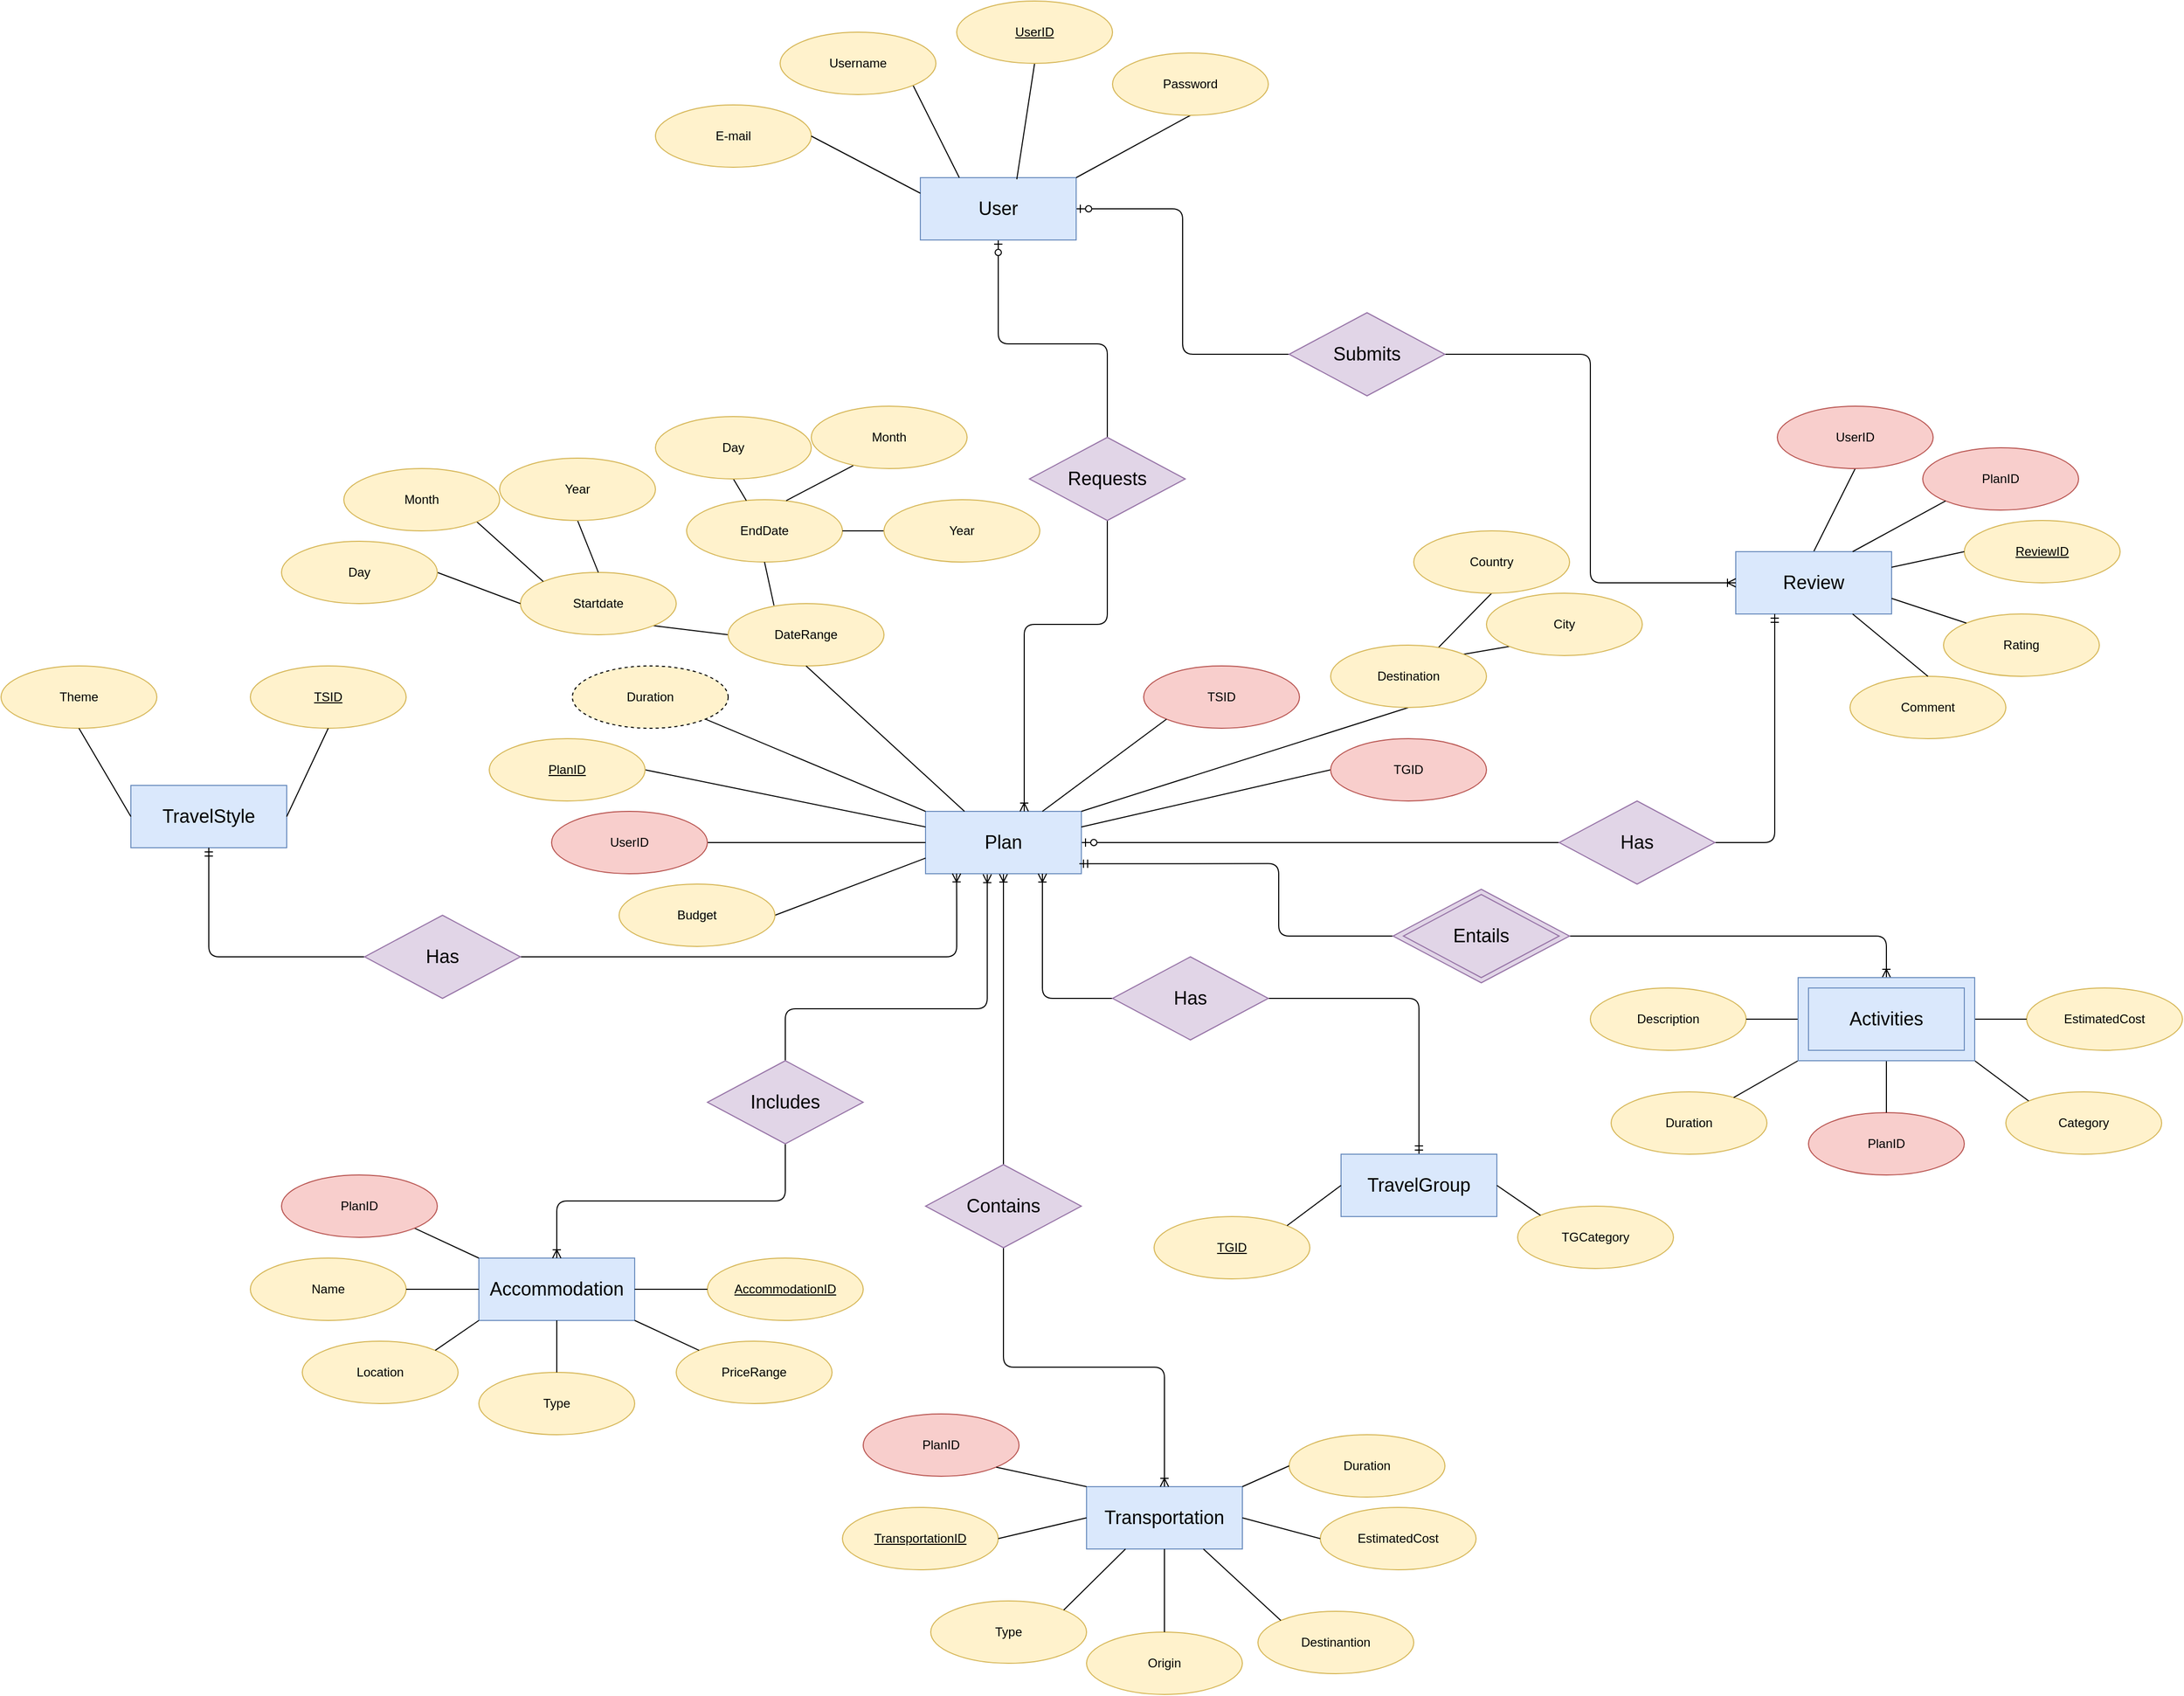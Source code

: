 <mxfile version="24.4.0" type="device">
  <diagram id="R2lEEEUBdFMjLlhIrx00" name="Page-1">
    <mxGraphModel dx="875" dy="524" grid="1" gridSize="10" guides="1" tooltips="1" connect="1" arrows="1" fold="1" page="1" pageScale="1" pageWidth="1920" pageHeight="1200" math="0" shadow="0" extFonts="Permanent Marker^https://fonts.googleapis.com/css?family=Permanent+Marker">
      <root>
        <mxCell id="0" />
        <mxCell id="1" parent="0" />
        <mxCell id="UQRfkEOlzrfQVvjRMX5c-15" style="edgeStyle=orthogonalEdgeStyle;rounded=1;orthogonalLoop=1;jettySize=auto;html=1;entryX=0.5;entryY=1;entryDx=0;entryDy=0;endArrow=ERzeroToOne;endFill=0;exitX=0.5;exitY=0;exitDx=0;exitDy=0;curved=0;" parent="1" source="UQRfkEOlzrfQVvjRMX5c-13" target="6jxhnNfjv8f81NzVHh5A-1" edge="1">
          <mxGeometry relative="1" as="geometry">
            <mxPoint x="830" y="700" as="sourcePoint" />
            <Array as="points">
              <mxPoint x="1305" y="560" />
              <mxPoint x="1200" y="560" />
            </Array>
          </mxGeometry>
        </mxCell>
        <mxCell id="UQRfkEOlzrfQVvjRMX5c-19" style="edgeStyle=orthogonalEdgeStyle;rounded=1;orthogonalLoop=1;jettySize=auto;html=1;exitX=0;exitY=0.5;exitDx=0;exitDy=0;entryX=1;entryY=0.5;entryDx=0;entryDy=0;endArrow=ERzeroToOne;endFill=0;curved=0;" parent="1" source="UQRfkEOlzrfQVvjRMX5c-18" target="6jxhnNfjv8f81NzVHh5A-1" edge="1">
          <mxGeometry relative="1" as="geometry">
            <mxPoint x="1470" y="500" as="targetPoint" />
          </mxGeometry>
        </mxCell>
        <mxCell id="6jxhnNfjv8f81NzVHh5A-1" value="&lt;font style=&quot;font-size: 18px;&quot;&gt;User&lt;/font&gt;" style="rounded=0;whiteSpace=wrap;html=1;fillColor=#dae8fc;strokeColor=#6c8ebf;" parent="1" vertex="1">
          <mxGeometry x="1125" y="400" width="150" height="60" as="geometry" />
        </mxCell>
        <mxCell id="UQRfkEOlzrfQVvjRMX5c-26" style="edgeStyle=orthogonalEdgeStyle;rounded=1;orthogonalLoop=1;jettySize=auto;html=1;exitX=0.5;exitY=0;exitDx=0;exitDy=0;entryX=0.5;entryY=1;entryDx=0;entryDy=0;endArrow=ERoneToMany;endFill=0;curved=0;" parent="1" source="UQRfkEOlzrfQVvjRMX5c-21" target="UQRfkEOlzrfQVvjRMX5c-1" edge="1">
          <mxGeometry relative="1" as="geometry" />
        </mxCell>
        <mxCell id="EjLKQ6Hcr3rjrkump423-1" style="edgeStyle=orthogonalEdgeStyle;rounded=1;orthogonalLoop=1;jettySize=auto;html=1;entryX=1;entryY=0.5;entryDx=0;entryDy=0;exitX=0;exitY=0.5;exitDx=0;exitDy=0;endArrow=ERzeroToOne;endFill=0;curved=0;" edge="1" parent="1" source="EjLKQ6Hcr3rjrkump423-2" target="UQRfkEOlzrfQVvjRMX5c-1">
          <mxGeometry relative="1" as="geometry">
            <mxPoint x="1710" y="1040" as="sourcePoint" />
            <Array as="points">
              <mxPoint x="1590" y="1040" />
              <mxPoint x="1590" y="1040" />
            </Array>
          </mxGeometry>
        </mxCell>
        <mxCell id="UQRfkEOlzrfQVvjRMX5c-1" value="&lt;font style=&quot;font-size: 18px;&quot;&gt;Plan&lt;/font&gt;" style="rounded=0;whiteSpace=wrap;html=1;fillColor=#dae8fc;strokeColor=#6c8ebf;" parent="1" vertex="1">
          <mxGeometry x="1130" y="1010" width="150" height="60" as="geometry" />
        </mxCell>
        <mxCell id="UQRfkEOlzrfQVvjRMX5c-3" value="&lt;font style=&quot;font-size: 18px;&quot;&gt;Accommodation&lt;/font&gt;" style="rounded=0;whiteSpace=wrap;html=1;fillColor=#dae8fc;strokeColor=#6c8ebf;" parent="1" vertex="1">
          <mxGeometry x="700" y="1440" width="150" height="60" as="geometry" />
        </mxCell>
        <mxCell id="UQRfkEOlzrfQVvjRMX5c-4" value="&lt;font style=&quot;font-size: 18px;&quot;&gt;Transportation&lt;/font&gt;" style="rounded=0;whiteSpace=wrap;html=1;fillColor=#dae8fc;strokeColor=#6c8ebf;" parent="1" vertex="1">
          <mxGeometry x="1285" y="1660" width="150" height="60" as="geometry" />
        </mxCell>
        <mxCell id="EjLKQ6Hcr3rjrkump423-6" style="rounded=0;orthogonalLoop=1;jettySize=auto;html=1;exitX=0.5;exitY=0;exitDx=0;exitDy=0;entryX=0.5;entryY=1;entryDx=0;entryDy=0;endArrow=none;endFill=0;" edge="1" parent="1" source="UQRfkEOlzrfQVvjRMX5c-12" target="EjLKQ6Hcr3rjrkump423-5">
          <mxGeometry relative="1" as="geometry" />
        </mxCell>
        <mxCell id="UQRfkEOlzrfQVvjRMX5c-12" value="&lt;font style=&quot;font-size: 18px;&quot;&gt;Review&lt;/font&gt;" style="rounded=0;whiteSpace=wrap;html=1;fillColor=#dae8fc;strokeColor=#6c8ebf;" parent="1" vertex="1">
          <mxGeometry x="1910" y="760" width="150" height="60" as="geometry" />
        </mxCell>
        <mxCell id="UQRfkEOlzrfQVvjRMX5c-16" style="edgeStyle=orthogonalEdgeStyle;rounded=1;orthogonalLoop=1;jettySize=auto;html=1;exitX=0.5;exitY=1;exitDx=0;exitDy=0;endArrow=ERoneToMany;endFill=0;curved=0;" parent="1" source="UQRfkEOlzrfQVvjRMX5c-13" target="UQRfkEOlzrfQVvjRMX5c-1" edge="1">
          <mxGeometry relative="1" as="geometry">
            <Array as="points">
              <mxPoint x="1305" y="830" />
              <mxPoint x="1225" y="830" />
            </Array>
          </mxGeometry>
        </mxCell>
        <mxCell id="UQRfkEOlzrfQVvjRMX5c-13" value="&lt;font style=&quot;font-size: 18px;&quot;&gt;Requests&lt;/font&gt;" style="rhombus;whiteSpace=wrap;html=1;fillColor=#e1d5e7;strokeColor=#9673a6;" parent="1" vertex="1">
          <mxGeometry x="1230" y="650" width="150" height="80" as="geometry" />
        </mxCell>
        <mxCell id="UQRfkEOlzrfQVvjRMX5c-20" style="edgeStyle=orthogonalEdgeStyle;rounded=1;orthogonalLoop=1;jettySize=auto;html=1;exitX=1;exitY=0.5;exitDx=0;exitDy=0;entryX=0;entryY=0.5;entryDx=0;entryDy=0;endArrow=ERoneToMany;endFill=0;curved=0;" parent="1" source="UQRfkEOlzrfQVvjRMX5c-18" target="UQRfkEOlzrfQVvjRMX5c-12" edge="1">
          <mxGeometry relative="1" as="geometry" />
        </mxCell>
        <mxCell id="UQRfkEOlzrfQVvjRMX5c-18" value="&lt;font style=&quot;font-size: 18px;&quot;&gt;Submits&lt;/font&gt;" style="rhombus;whiteSpace=wrap;html=1;fillColor=#e1d5e7;strokeColor=#9673a6;" parent="1" vertex="1">
          <mxGeometry x="1480" y="530" width="150" height="80" as="geometry" />
        </mxCell>
        <mxCell id="UQRfkEOlzrfQVvjRMX5c-27" style="edgeStyle=orthogonalEdgeStyle;rounded=1;orthogonalLoop=1;jettySize=auto;html=1;exitX=0.5;exitY=1;exitDx=0;exitDy=0;entryX=0.5;entryY=0;entryDx=0;entryDy=0;endArrow=ERoneToMany;endFill=0;curved=0;" parent="1" source="UQRfkEOlzrfQVvjRMX5c-21" target="UQRfkEOlzrfQVvjRMX5c-4" edge="1">
          <mxGeometry relative="1" as="geometry" />
        </mxCell>
        <mxCell id="UQRfkEOlzrfQVvjRMX5c-21" value="&lt;font style=&quot;font-size: 18px;&quot;&gt;Contains&lt;/font&gt;" style="rhombus;whiteSpace=wrap;html=1;fillColor=#e1d5e7;strokeColor=#9673a6;" parent="1" vertex="1">
          <mxGeometry x="1130" y="1350" width="150" height="80" as="geometry" />
        </mxCell>
        <mxCell id="UQRfkEOlzrfQVvjRMX5c-29" style="edgeStyle=orthogonalEdgeStyle;rounded=1;orthogonalLoop=1;jettySize=auto;html=1;exitX=1;exitY=0.5;exitDx=0;exitDy=0;entryX=0.5;entryY=0;entryDx=0;entryDy=0;endArrow=ERoneToMany;endFill=0;curved=0;" parent="1" source="UQRfkEOlzrfQVvjRMX5c-22" target="CbJjqBj2suY3-Hmp5YB--5" edge="1">
          <mxGeometry relative="1" as="geometry" />
        </mxCell>
        <mxCell id="CbJjqBj2suY3-Hmp5YB--3" style="edgeStyle=orthogonalEdgeStyle;rounded=1;orthogonalLoop=1;jettySize=auto;html=1;exitX=0;exitY=0.5;exitDx=0;exitDy=0;entryX=0.987;entryY=0.839;entryDx=0;entryDy=0;entryPerimeter=0;endArrow=ERmandOne;endFill=0;curved=0;" parent="1" source="UQRfkEOlzrfQVvjRMX5c-22" target="UQRfkEOlzrfQVvjRMX5c-1" edge="1">
          <mxGeometry relative="1" as="geometry">
            <mxPoint x="1300" y="1080" as="targetPoint" />
            <Array as="points">
              <mxPoint x="1470" y="1130" />
              <mxPoint x="1470" y="1060" />
            </Array>
          </mxGeometry>
        </mxCell>
        <mxCell id="UQRfkEOlzrfQVvjRMX5c-24" style="edgeStyle=orthogonalEdgeStyle;rounded=1;orthogonalLoop=1;jettySize=auto;html=1;endArrow=ERoneToMany;endFill=0;strokeWidth=1;curved=0;exitX=0.5;exitY=0;exitDx=0;exitDy=0;entryX=0.396;entryY=1.01;entryDx=0;entryDy=0;entryPerimeter=0;" parent="1" source="UQRfkEOlzrfQVvjRMX5c-23" target="UQRfkEOlzrfQVvjRMX5c-1" edge="1">
          <mxGeometry relative="1" as="geometry">
            <mxPoint x="1005" y="1190" as="sourcePoint" />
            <mxPoint x="1195" y="1100" as="targetPoint" />
            <Array as="points">
              <mxPoint x="995" y="1200" />
              <mxPoint x="1190" y="1200" />
            </Array>
          </mxGeometry>
        </mxCell>
        <mxCell id="UQRfkEOlzrfQVvjRMX5c-25" style="edgeStyle=orthogonalEdgeStyle;rounded=1;orthogonalLoop=1;jettySize=auto;html=1;exitX=0.5;exitY=1;exitDx=0;exitDy=0;entryX=0.5;entryY=0;entryDx=0;entryDy=0;endArrow=ERoneToMany;endFill=0;curved=0;" parent="1" source="UQRfkEOlzrfQVvjRMX5c-23" target="UQRfkEOlzrfQVvjRMX5c-3" edge="1">
          <mxGeometry relative="1" as="geometry" />
        </mxCell>
        <mxCell id="UQRfkEOlzrfQVvjRMX5c-23" value="&lt;font style=&quot;font-size: 18px;&quot;&gt;Includes&lt;/font&gt;" style="rhombus;whiteSpace=wrap;html=1;fillColor=#e1d5e7;strokeColor=#9673a6;" parent="1" vertex="1">
          <mxGeometry x="920" y="1250" width="150" height="80" as="geometry" />
        </mxCell>
        <mxCell id="UQRfkEOlzrfQVvjRMX5c-36" style="rounded=0;orthogonalLoop=1;jettySize=auto;html=1;exitX=1;exitY=1;exitDx=0;exitDy=0;entryX=0.25;entryY=0;entryDx=0;entryDy=0;endArrow=none;endFill=0;" parent="1" source="UQRfkEOlzrfQVvjRMX5c-30" target="6jxhnNfjv8f81NzVHh5A-1" edge="1">
          <mxGeometry relative="1" as="geometry" />
        </mxCell>
        <mxCell id="UQRfkEOlzrfQVvjRMX5c-30" value="Username" style="ellipse;whiteSpace=wrap;html=1;fillColor=#fff2cc;strokeColor=#d6b656;" parent="1" vertex="1">
          <mxGeometry x="990" y="260" width="150" height="60" as="geometry" />
        </mxCell>
        <mxCell id="UQRfkEOlzrfQVvjRMX5c-31" value="E-mail" style="ellipse;whiteSpace=wrap;html=1;fillColor=#fff2cc;strokeColor=#d6b656;" parent="1" vertex="1">
          <mxGeometry x="870" y="330" width="150" height="60" as="geometry" />
        </mxCell>
        <mxCell id="UQRfkEOlzrfQVvjRMX5c-37" style="rounded=0;orthogonalLoop=1;jettySize=auto;html=1;exitX=0.5;exitY=1;exitDx=0;exitDy=0;entryX=1;entryY=0;entryDx=0;entryDy=0;endArrow=none;endFill=0;" parent="1" source="UQRfkEOlzrfQVvjRMX5c-32" target="6jxhnNfjv8f81NzVHh5A-1" edge="1">
          <mxGeometry relative="1" as="geometry" />
        </mxCell>
        <mxCell id="UQRfkEOlzrfQVvjRMX5c-32" value="Password" style="ellipse;whiteSpace=wrap;html=1;fillColor=#fff2cc;strokeColor=#d6b656;" parent="1" vertex="1">
          <mxGeometry x="1310" y="280" width="150" height="60" as="geometry" />
        </mxCell>
        <mxCell id="UQRfkEOlzrfQVvjRMX5c-38" style="rounded=0;orthogonalLoop=1;jettySize=auto;html=1;exitX=0.5;exitY=1;exitDx=0;exitDy=0;endArrow=none;endFill=0;entryX=0.619;entryY=0.026;entryDx=0;entryDy=0;entryPerimeter=0;" parent="1" source="UQRfkEOlzrfQVvjRMX5c-33" target="6jxhnNfjv8f81NzVHh5A-1" edge="1">
          <mxGeometry relative="1" as="geometry">
            <mxPoint x="1210" y="630" as="targetPoint" />
          </mxGeometry>
        </mxCell>
        <mxCell id="UQRfkEOlzrfQVvjRMX5c-33" value="&lt;u&gt;UserID&lt;/u&gt;" style="ellipse;whiteSpace=wrap;html=1;fillColor=#fff2cc;strokeColor=#d6b656;" parent="1" vertex="1">
          <mxGeometry x="1160" y="230" width="150" height="60" as="geometry" />
        </mxCell>
        <mxCell id="UQRfkEOlzrfQVvjRMX5c-35" value="" style="endArrow=none;html=1;rounded=0;exitX=1;exitY=0.5;exitDx=0;exitDy=0;entryX=0;entryY=0.25;entryDx=0;entryDy=0;" parent="1" source="UQRfkEOlzrfQVvjRMX5c-31" target="6jxhnNfjv8f81NzVHh5A-1" edge="1">
          <mxGeometry width="50" height="50" relative="1" as="geometry">
            <mxPoint x="1170" y="770" as="sourcePoint" />
            <mxPoint x="1220" y="720" as="targetPoint" />
          </mxGeometry>
        </mxCell>
        <mxCell id="UQRfkEOlzrfQVvjRMX5c-59" style="rounded=0;orthogonalLoop=1;jettySize=auto;html=1;exitX=1;exitY=0.5;exitDx=0;exitDy=0;entryX=0;entryY=0.5;entryDx=0;entryDy=0;endArrow=none;endFill=0;" parent="1" source="UQRfkEOlzrfQVvjRMX5c-39" target="UQRfkEOlzrfQVvjRMX5c-1" edge="1">
          <mxGeometry relative="1" as="geometry" />
        </mxCell>
        <mxCell id="UQRfkEOlzrfQVvjRMX5c-39" value="UserID" style="ellipse;textShadow=0;whiteSpace=wrap;horizontal=1;verticalAlign=middle;fontStyle=0;html=1;fillColor=#f8cecc;strokeColor=#b85450;" parent="1" vertex="1">
          <mxGeometry x="770" y="1010" width="150" height="60" as="geometry" />
        </mxCell>
        <mxCell id="UQRfkEOlzrfQVvjRMX5c-58" style="rounded=0;orthogonalLoop=1;jettySize=auto;html=1;exitX=1;exitY=0.5;exitDx=0;exitDy=0;entryX=0;entryY=0.25;entryDx=0;entryDy=0;endArrow=none;endFill=0;" parent="1" source="UQRfkEOlzrfQVvjRMX5c-40" target="UQRfkEOlzrfQVvjRMX5c-1" edge="1">
          <mxGeometry relative="1" as="geometry" />
        </mxCell>
        <mxCell id="UQRfkEOlzrfQVvjRMX5c-40" value="&lt;u&gt;PlanID&lt;/u&gt;" style="ellipse;whiteSpace=wrap;html=1;fillColor=#fff2cc;strokeColor=#d6b656;" parent="1" vertex="1">
          <mxGeometry x="710" y="940" width="150" height="60" as="geometry" />
        </mxCell>
        <mxCell id="UQRfkEOlzrfQVvjRMX5c-41" value="EndDate" style="ellipse;whiteSpace=wrap;html=1;fillColor=#fff2cc;strokeColor=#d6b656;" parent="1" vertex="1">
          <mxGeometry x="900" y="710" width="150" height="60" as="geometry" />
        </mxCell>
        <mxCell id="EjLKQ6Hcr3rjrkump423-22" style="rounded=0;orthogonalLoop=1;jettySize=auto;html=1;exitX=1;exitY=1;exitDx=0;exitDy=0;entryX=0;entryY=0.5;entryDx=0;entryDy=0;endArrow=none;endFill=0;" edge="1" parent="1" source="UQRfkEOlzrfQVvjRMX5c-42" target="EjLKQ6Hcr3rjrkump423-20">
          <mxGeometry relative="1" as="geometry" />
        </mxCell>
        <mxCell id="UQRfkEOlzrfQVvjRMX5c-42" value="Startdate" style="ellipse;whiteSpace=wrap;html=1;fillColor=#fff2cc;strokeColor=#d6b656;" parent="1" vertex="1">
          <mxGeometry x="740" y="780" width="150" height="60" as="geometry" />
        </mxCell>
        <mxCell id="UQRfkEOlzrfQVvjRMX5c-60" style="rounded=0;orthogonalLoop=1;jettySize=auto;html=1;exitX=1;exitY=0.5;exitDx=0;exitDy=0;entryX=0;entryY=0.75;entryDx=0;entryDy=0;endArrow=none;endFill=0;" parent="1" source="UQRfkEOlzrfQVvjRMX5c-48" target="UQRfkEOlzrfQVvjRMX5c-1" edge="1">
          <mxGeometry relative="1" as="geometry" />
        </mxCell>
        <mxCell id="UQRfkEOlzrfQVvjRMX5c-48" value="Budget" style="ellipse;whiteSpace=wrap;html=1;fillColor=#fff2cc;strokeColor=#d6b656;" parent="1" vertex="1">
          <mxGeometry x="835" y="1080" width="150" height="60" as="geometry" />
        </mxCell>
        <mxCell id="UQRfkEOlzrfQVvjRMX5c-63" style="rounded=0;orthogonalLoop=1;jettySize=auto;html=1;exitX=0;exitY=0.5;exitDx=0;exitDy=0;entryX=1;entryY=0.25;entryDx=0;entryDy=0;endArrow=none;endFill=0;" parent="1" source="UQRfkEOlzrfQVvjRMX5c-49" target="UQRfkEOlzrfQVvjRMX5c-1" edge="1">
          <mxGeometry relative="1" as="geometry" />
        </mxCell>
        <mxCell id="UQRfkEOlzrfQVvjRMX5c-49" value="TGID" style="ellipse;whiteSpace=wrap;html=1;fillColor=#f8cecc;strokeColor=#b85450;" parent="1" vertex="1">
          <mxGeometry x="1520" y="940" width="150" height="60" as="geometry" />
        </mxCell>
        <mxCell id="UQRfkEOlzrfQVvjRMX5c-50" value="TSID" style="ellipse;whiteSpace=wrap;html=1;fillColor=#f8cecc;strokeColor=#b85450;" parent="1" vertex="1">
          <mxGeometry x="1340" y="870" width="150" height="60" as="geometry" />
        </mxCell>
        <mxCell id="UQRfkEOlzrfQVvjRMX5c-55" style="rounded=0;orthogonalLoop=1;jettySize=auto;html=1;exitX=0.683;exitY=0.061;exitDx=0;exitDy=0;entryX=0.5;entryY=1;entryDx=0;entryDy=0;endArrow=none;endFill=0;exitPerimeter=0;" parent="1" source="UQRfkEOlzrfQVvjRMX5c-52" target="UQRfkEOlzrfQVvjRMX5c-53" edge="1">
          <mxGeometry relative="1" as="geometry" />
        </mxCell>
        <mxCell id="UQRfkEOlzrfQVvjRMX5c-56" style="rounded=0;orthogonalLoop=1;jettySize=auto;html=1;exitX=1;exitY=0;exitDx=0;exitDy=0;entryX=0;entryY=1;entryDx=0;entryDy=0;endArrow=none;endFill=0;" parent="1" source="UQRfkEOlzrfQVvjRMX5c-52" target="UQRfkEOlzrfQVvjRMX5c-54" edge="1">
          <mxGeometry relative="1" as="geometry" />
        </mxCell>
        <mxCell id="UQRfkEOlzrfQVvjRMX5c-62" style="rounded=0;orthogonalLoop=1;jettySize=auto;html=1;exitX=0.5;exitY=1;exitDx=0;exitDy=0;entryX=1;entryY=0;entryDx=0;entryDy=0;endArrow=none;endFill=0;" parent="1" source="UQRfkEOlzrfQVvjRMX5c-52" target="UQRfkEOlzrfQVvjRMX5c-1" edge="1">
          <mxGeometry relative="1" as="geometry" />
        </mxCell>
        <mxCell id="UQRfkEOlzrfQVvjRMX5c-52" value="Destination" style="ellipse;whiteSpace=wrap;html=1;fillColor=#fff2cc;strokeColor=#d6b656;" parent="1" vertex="1">
          <mxGeometry x="1520" y="850" width="150" height="60" as="geometry" />
        </mxCell>
        <mxCell id="UQRfkEOlzrfQVvjRMX5c-53" value="Country" style="ellipse;whiteSpace=wrap;html=1;fillColor=#fff2cc;strokeColor=#d6b656;" parent="1" vertex="1">
          <mxGeometry x="1600" y="740" width="150" height="60" as="geometry" />
        </mxCell>
        <mxCell id="UQRfkEOlzrfQVvjRMX5c-54" value="City" style="ellipse;whiteSpace=wrap;html=1;fillColor=#fff2cc;strokeColor=#d6b656;" parent="1" vertex="1">
          <mxGeometry x="1670" y="800" width="150" height="60" as="geometry" />
        </mxCell>
        <mxCell id="UQRfkEOlzrfQVvjRMX5c-61" style="rounded=0;orthogonalLoop=1;jettySize=auto;html=1;exitX=0;exitY=1;exitDx=0;exitDy=0;entryX=0.75;entryY=0;entryDx=0;entryDy=0;endArrow=none;endFill=0;" parent="1" source="UQRfkEOlzrfQVvjRMX5c-50" target="UQRfkEOlzrfQVvjRMX5c-1" edge="1">
          <mxGeometry relative="1" as="geometry" />
        </mxCell>
        <mxCell id="UQRfkEOlzrfQVvjRMX5c-66" value="EstimatedCost" style="ellipse;whiteSpace=wrap;html=1;fillColor=#fff2cc;strokeColor=#d6b656;" parent="1" vertex="1">
          <mxGeometry x="2190" y="1180" width="150" height="60" as="geometry" />
        </mxCell>
        <mxCell id="UQRfkEOlzrfQVvjRMX5c-67" value="PlanID" style="ellipse;whiteSpace=wrap;html=1;fillColor=#f8cecc;strokeColor=#b85450;" parent="1" vertex="1">
          <mxGeometry x="1980" y="1300" width="150" height="60" as="geometry" />
        </mxCell>
        <mxCell id="UQRfkEOlzrfQVvjRMX5c-68" value="Duration" style="ellipse;whiteSpace=wrap;html=1;fillColor=#fff2cc;strokeColor=#d6b656;" parent="1" vertex="1">
          <mxGeometry x="1790" y="1280" width="150" height="60" as="geometry" />
        </mxCell>
        <mxCell id="UQRfkEOlzrfQVvjRMX5c-69" value="Description" style="ellipse;whiteSpace=wrap;html=1;fillColor=#fff2cc;strokeColor=#d6b656;" parent="1" vertex="1">
          <mxGeometry x="1770" y="1180" width="150" height="60" as="geometry" />
        </mxCell>
        <mxCell id="UQRfkEOlzrfQVvjRMX5c-70" value="Category" style="ellipse;whiteSpace=wrap;html=1;fillColor=#fff2cc;strokeColor=#d6b656;" parent="1" vertex="1">
          <mxGeometry x="2170" y="1280" width="150" height="60" as="geometry" />
        </mxCell>
        <mxCell id="UQRfkEOlzrfQVvjRMX5c-71" value="" style="endArrow=none;html=1;rounded=0;exitX=1;exitY=0.5;exitDx=0;exitDy=0;entryX=0;entryY=0.5;entryDx=0;entryDy=0;" parent="1" source="UQRfkEOlzrfQVvjRMX5c-69" target="CbJjqBj2suY3-Hmp5YB--5" edge="1">
          <mxGeometry width="50" height="50" relative="1" as="geometry">
            <mxPoint x="2010" y="1220" as="sourcePoint" />
            <mxPoint x="2060" y="1170" as="targetPoint" />
          </mxGeometry>
        </mxCell>
        <mxCell id="UQRfkEOlzrfQVvjRMX5c-72" value="" style="endArrow=none;html=1;rounded=0;entryX=0;entryY=1;entryDx=0;entryDy=0;" parent="1" source="UQRfkEOlzrfQVvjRMX5c-68" target="CbJjqBj2suY3-Hmp5YB--5" edge="1">
          <mxGeometry width="50" height="50" relative="1" as="geometry">
            <mxPoint x="2010" y="1220" as="sourcePoint" />
            <mxPoint x="2030" y="1270" as="targetPoint" />
          </mxGeometry>
        </mxCell>
        <mxCell id="UQRfkEOlzrfQVvjRMX5c-74" value="" style="endArrow=none;html=1;rounded=0;entryX=0;entryY=0.5;entryDx=0;entryDy=0;exitX=1;exitY=0.5;exitDx=0;exitDy=0;" parent="1" source="CbJjqBj2suY3-Hmp5YB--5" target="UQRfkEOlzrfQVvjRMX5c-66" edge="1">
          <mxGeometry width="50" height="50" relative="1" as="geometry">
            <mxPoint x="2440" y="1300" as="sourcePoint" />
            <mxPoint x="2190" y="1210" as="targetPoint" />
          </mxGeometry>
        </mxCell>
        <mxCell id="UQRfkEOlzrfQVvjRMX5c-75" value="" style="endArrow=none;html=1;rounded=0;entryX=1;entryY=1;entryDx=0;entryDy=0;exitX=0;exitY=0;exitDx=0;exitDy=0;" parent="1" source="UQRfkEOlzrfQVvjRMX5c-70" target="CbJjqBj2suY3-Hmp5YB--5" edge="1">
          <mxGeometry width="50" height="50" relative="1" as="geometry">
            <mxPoint x="2370" y="1390" as="sourcePoint" />
            <mxPoint x="2420" y="1340" as="targetPoint" />
          </mxGeometry>
        </mxCell>
        <mxCell id="UQRfkEOlzrfQVvjRMX5c-76" value="" style="endArrow=none;html=1;rounded=0;entryX=0.5;entryY=1;entryDx=0;entryDy=0;exitX=0.5;exitY=0;exitDx=0;exitDy=0;" parent="1" source="UQRfkEOlzrfQVvjRMX5c-67" target="CbJjqBj2suY3-Hmp5YB--5" edge="1">
          <mxGeometry width="50" height="50" relative="1" as="geometry">
            <mxPoint x="2230" y="1400" as="sourcePoint" />
            <mxPoint x="2280" y="1350" as="targetPoint" />
          </mxGeometry>
        </mxCell>
        <mxCell id="UQRfkEOlzrfQVvjRMX5c-77" value="PriceRange" style="ellipse;whiteSpace=wrap;html=1;fillColor=#fff2cc;strokeColor=#d6b656;" parent="1" vertex="1">
          <mxGeometry x="890" y="1520" width="150" height="60" as="geometry" />
        </mxCell>
        <mxCell id="UQRfkEOlzrfQVvjRMX5c-78" value="Type" style="ellipse;whiteSpace=wrap;html=1;fillColor=#fff2cc;strokeColor=#d6b656;" parent="1" vertex="1">
          <mxGeometry x="700" y="1550" width="150" height="60" as="geometry" />
        </mxCell>
        <mxCell id="UQRfkEOlzrfQVvjRMX5c-79" value="Location" style="ellipse;whiteSpace=wrap;html=1;fillColor=#fff2cc;strokeColor=#d6b656;" parent="1" vertex="1">
          <mxGeometry x="530" y="1520" width="150" height="60" as="geometry" />
        </mxCell>
        <mxCell id="UQRfkEOlzrfQVvjRMX5c-80" value="Name" style="ellipse;whiteSpace=wrap;html=1;fillColor=#fff2cc;strokeColor=#d6b656;" parent="1" vertex="1">
          <mxGeometry x="480" y="1440" width="150" height="60" as="geometry" />
        </mxCell>
        <mxCell id="UQRfkEOlzrfQVvjRMX5c-81" value="&lt;u&gt;AccommodationID&lt;/u&gt;" style="ellipse;whiteSpace=wrap;html=1;fillColor=#fff2cc;strokeColor=#d6b656;" parent="1" vertex="1">
          <mxGeometry x="920" y="1440" width="150" height="60" as="geometry" />
        </mxCell>
        <mxCell id="UQRfkEOlzrfQVvjRMX5c-82" value="" style="endArrow=none;html=1;rounded=0;entryX=0;entryY=0.5;entryDx=0;entryDy=0;exitX=1;exitY=0.5;exitDx=0;exitDy=0;" parent="1" source="UQRfkEOlzrfQVvjRMX5c-3" target="UQRfkEOlzrfQVvjRMX5c-81" edge="1">
          <mxGeometry width="50" height="50" relative="1" as="geometry">
            <mxPoint x="940" y="1710" as="sourcePoint" />
            <mxPoint x="990" y="1660" as="targetPoint" />
          </mxGeometry>
        </mxCell>
        <mxCell id="UQRfkEOlzrfQVvjRMX5c-83" value="" style="endArrow=none;html=1;rounded=0;entryX=0.5;entryY=0;entryDx=0;entryDy=0;exitX=0.5;exitY=1;exitDx=0;exitDy=0;" parent="1" source="UQRfkEOlzrfQVvjRMX5c-3" target="UQRfkEOlzrfQVvjRMX5c-78" edge="1">
          <mxGeometry width="50" height="50" relative="1" as="geometry">
            <mxPoint x="930" y="1660" as="sourcePoint" />
            <mxPoint x="980" y="1610" as="targetPoint" />
          </mxGeometry>
        </mxCell>
        <mxCell id="UQRfkEOlzrfQVvjRMX5c-84" value="" style="endArrow=none;html=1;rounded=0;entryX=0;entryY=0;entryDx=0;entryDy=0;exitX=1;exitY=1;exitDx=0;exitDy=0;" parent="1" source="UQRfkEOlzrfQVvjRMX5c-3" target="UQRfkEOlzrfQVvjRMX5c-77" edge="1">
          <mxGeometry width="50" height="50" relative="1" as="geometry">
            <mxPoint x="1090" y="1580" as="sourcePoint" />
            <mxPoint x="1140" y="1530" as="targetPoint" />
          </mxGeometry>
        </mxCell>
        <mxCell id="UQRfkEOlzrfQVvjRMX5c-86" value="" style="endArrow=none;html=1;rounded=0;entryX=1;entryY=0;entryDx=0;entryDy=0;exitX=0;exitY=1;exitDx=0;exitDy=0;" parent="1" source="UQRfkEOlzrfQVvjRMX5c-3" target="UQRfkEOlzrfQVvjRMX5c-79" edge="1">
          <mxGeometry width="50" height="50" relative="1" as="geometry">
            <mxPoint x="590" y="1650" as="sourcePoint" />
            <mxPoint x="640" y="1600" as="targetPoint" />
          </mxGeometry>
        </mxCell>
        <mxCell id="UQRfkEOlzrfQVvjRMX5c-88" value="" style="endArrow=none;html=1;rounded=0;exitX=1;exitY=0.5;exitDx=0;exitDy=0;entryX=0;entryY=0.5;entryDx=0;entryDy=0;" parent="1" source="UQRfkEOlzrfQVvjRMX5c-80" target="UQRfkEOlzrfQVvjRMX5c-3" edge="1">
          <mxGeometry width="50" height="50" relative="1" as="geometry">
            <mxPoint x="630" y="1450" as="sourcePoint" />
            <mxPoint x="680" y="1400" as="targetPoint" />
          </mxGeometry>
        </mxCell>
        <mxCell id="UQRfkEOlzrfQVvjRMX5c-90" style="rounded=0;orthogonalLoop=1;jettySize=auto;html=1;exitX=1;exitY=1;exitDx=0;exitDy=0;entryX=0;entryY=0;entryDx=0;entryDy=0;endArrow=none;endFill=0;" parent="1" source="UQRfkEOlzrfQVvjRMX5c-89" target="UQRfkEOlzrfQVvjRMX5c-3" edge="1">
          <mxGeometry relative="1" as="geometry" />
        </mxCell>
        <mxCell id="UQRfkEOlzrfQVvjRMX5c-89" value="PlanID" style="ellipse;whiteSpace=wrap;html=1;fillColor=#f8cecc;strokeColor=#b85450;" parent="1" vertex="1">
          <mxGeometry x="510" y="1360" width="150" height="60" as="geometry" />
        </mxCell>
        <mxCell id="UQRfkEOlzrfQVvjRMX5c-91" value="Duration" style="ellipse;whiteSpace=wrap;html=1;fillColor=#fff2cc;strokeColor=#d6b656;" parent="1" vertex="1">
          <mxGeometry x="1480" y="1610" width="150" height="60" as="geometry" />
        </mxCell>
        <mxCell id="UQRfkEOlzrfQVvjRMX5c-92" value="Origin" style="ellipse;whiteSpace=wrap;html=1;fillColor=#fff2cc;strokeColor=#d6b656;" parent="1" vertex="1">
          <mxGeometry x="1285" y="1800" width="150" height="60" as="geometry" />
        </mxCell>
        <mxCell id="UQRfkEOlzrfQVvjRMX5c-93" value="Destinantion" style="ellipse;whiteSpace=wrap;html=1;fillColor=#fff2cc;strokeColor=#d6b656;" parent="1" vertex="1">
          <mxGeometry x="1450" y="1780" width="150" height="60" as="geometry" />
        </mxCell>
        <mxCell id="UQRfkEOlzrfQVvjRMX5c-94" value="Type" style="ellipse;whiteSpace=wrap;html=1;fillColor=#fff2cc;strokeColor=#d6b656;" parent="1" vertex="1">
          <mxGeometry x="1135" y="1770" width="150" height="60" as="geometry" />
        </mxCell>
        <mxCell id="UQRfkEOlzrfQVvjRMX5c-95" value="TransportationID" style="ellipse;whiteSpace=wrap;html=1;fillColor=#fff2cc;strokeColor=#d6b656;fontStyle=4" parent="1" vertex="1">
          <mxGeometry x="1050" y="1680" width="150" height="60" as="geometry" />
        </mxCell>
        <mxCell id="UQRfkEOlzrfQVvjRMX5c-96" value="EstimatedCost" style="ellipse;whiteSpace=wrap;html=1;fillColor=#fff2cc;strokeColor=#d6b656;" parent="1" vertex="1">
          <mxGeometry x="1510" y="1680" width="150" height="60" as="geometry" />
        </mxCell>
        <mxCell id="UQRfkEOlzrfQVvjRMX5c-97" value="PlanID" style="ellipse;whiteSpace=wrap;html=1;fillColor=#f8cecc;strokeColor=#b85450;" parent="1" vertex="1">
          <mxGeometry x="1070" y="1590" width="150" height="60" as="geometry" />
        </mxCell>
        <mxCell id="UQRfkEOlzrfQVvjRMX5c-99" value="" style="endArrow=none;html=1;rounded=0;entryX=0;entryY=0;entryDx=0;entryDy=0;exitX=1;exitY=1;exitDx=0;exitDy=0;" parent="1" source="UQRfkEOlzrfQVvjRMX5c-97" target="UQRfkEOlzrfQVvjRMX5c-4" edge="1">
          <mxGeometry width="50" height="50" relative="1" as="geometry">
            <mxPoint x="1230" y="1630" as="sourcePoint" />
            <mxPoint x="1280" y="1580" as="targetPoint" />
          </mxGeometry>
        </mxCell>
        <mxCell id="UQRfkEOlzrfQVvjRMX5c-100" value="" style="endArrow=none;html=1;rounded=0;exitX=1;exitY=0.5;exitDx=0;exitDy=0;entryX=0;entryY=0.5;entryDx=0;entryDy=0;" parent="1" source="UQRfkEOlzrfQVvjRMX5c-95" target="UQRfkEOlzrfQVvjRMX5c-4" edge="1">
          <mxGeometry width="50" height="50" relative="1" as="geometry">
            <mxPoint x="1230" y="1630" as="sourcePoint" />
            <mxPoint x="1280" y="1580" as="targetPoint" />
          </mxGeometry>
        </mxCell>
        <mxCell id="UQRfkEOlzrfQVvjRMX5c-101" value="" style="endArrow=none;html=1;rounded=0;entryX=0;entryY=0.5;entryDx=0;entryDy=0;exitX=1;exitY=0.5;exitDx=0;exitDy=0;" parent="1" source="UQRfkEOlzrfQVvjRMX5c-4" target="UQRfkEOlzrfQVvjRMX5c-96" edge="1">
          <mxGeometry width="50" height="50" relative="1" as="geometry">
            <mxPoint x="1440" y="1630" as="sourcePoint" />
            <mxPoint x="1320" y="1580" as="targetPoint" />
          </mxGeometry>
        </mxCell>
        <mxCell id="UQRfkEOlzrfQVvjRMX5c-102" value="" style="endArrow=none;html=1;rounded=0;entryX=0;entryY=0.5;entryDx=0;entryDy=0;exitX=1;exitY=0;exitDx=0;exitDy=0;" parent="1" source="UQRfkEOlzrfQVvjRMX5c-4" target="UQRfkEOlzrfQVvjRMX5c-91" edge="1">
          <mxGeometry width="50" height="50" relative="1" as="geometry">
            <mxPoint x="1220" y="1580" as="sourcePoint" />
            <mxPoint x="1270" y="1530" as="targetPoint" />
          </mxGeometry>
        </mxCell>
        <mxCell id="UQRfkEOlzrfQVvjRMX5c-103" value="" style="endArrow=none;html=1;rounded=0;entryX=1;entryY=0;entryDx=0;entryDy=0;exitX=0.25;exitY=1;exitDx=0;exitDy=0;" parent="1" source="UQRfkEOlzrfQVvjRMX5c-4" target="UQRfkEOlzrfQVvjRMX5c-94" edge="1">
          <mxGeometry width="50" height="50" relative="1" as="geometry">
            <mxPoint x="1160" y="1920" as="sourcePoint" />
            <mxPoint x="1210" y="1870" as="targetPoint" />
          </mxGeometry>
        </mxCell>
        <mxCell id="UQRfkEOlzrfQVvjRMX5c-104" value="" style="endArrow=none;html=1;rounded=0;entryX=0.5;entryY=0;entryDx=0;entryDy=0;exitX=0.5;exitY=1;exitDx=0;exitDy=0;" parent="1" source="UQRfkEOlzrfQVvjRMX5c-4" target="UQRfkEOlzrfQVvjRMX5c-92" edge="1">
          <mxGeometry width="50" height="50" relative="1" as="geometry">
            <mxPoint x="1010" y="1850" as="sourcePoint" />
            <mxPoint x="1060" y="1800" as="targetPoint" />
          </mxGeometry>
        </mxCell>
        <mxCell id="UQRfkEOlzrfQVvjRMX5c-105" value="" style="endArrow=none;html=1;rounded=0;entryX=0;entryY=0;entryDx=0;entryDy=0;exitX=0.75;exitY=1;exitDx=0;exitDy=0;" parent="1" source="UQRfkEOlzrfQVvjRMX5c-4" target="UQRfkEOlzrfQVvjRMX5c-93" edge="1">
          <mxGeometry width="50" height="50" relative="1" as="geometry">
            <mxPoint x="940" y="1740" as="sourcePoint" />
            <mxPoint x="990" y="1690" as="targetPoint" />
          </mxGeometry>
        </mxCell>
        <mxCell id="UQRfkEOlzrfQVvjRMX5c-106" value="Comment" style="ellipse;whiteSpace=wrap;html=1;fillColor=#fff2cc;strokeColor=#d6b656;" parent="1" vertex="1">
          <mxGeometry x="2020" y="880" width="150" height="60" as="geometry" />
        </mxCell>
        <mxCell id="UQRfkEOlzrfQVvjRMX5c-107" value="Rating" style="ellipse;whiteSpace=wrap;html=1;fillColor=#fff2cc;strokeColor=#d6b656;" parent="1" vertex="1">
          <mxGeometry x="2110" y="820" width="150" height="60" as="geometry" />
        </mxCell>
        <mxCell id="UQRfkEOlzrfQVvjRMX5c-108" value="ReviewID" style="ellipse;whiteSpace=wrap;html=1;fillColor=#fff2cc;strokeColor=#d6b656;fontStyle=4" parent="1" vertex="1">
          <mxGeometry x="2130" y="730" width="150" height="60" as="geometry" />
        </mxCell>
        <mxCell id="UQRfkEOlzrfQVvjRMX5c-109" value="PlanID" style="ellipse;whiteSpace=wrap;html=1;fillColor=#f8cecc;strokeColor=#b85450;" parent="1" vertex="1">
          <mxGeometry x="2090" y="660" width="150" height="60" as="geometry" />
        </mxCell>
        <mxCell id="UQRfkEOlzrfQVvjRMX5c-110" value="" style="endArrow=none;html=1;rounded=0;entryX=0.5;entryY=0;entryDx=0;entryDy=0;exitX=0.75;exitY=1;exitDx=0;exitDy=0;" parent="1" source="UQRfkEOlzrfQVvjRMX5c-12" target="UQRfkEOlzrfQVvjRMX5c-106" edge="1">
          <mxGeometry width="50" height="50" relative="1" as="geometry">
            <mxPoint x="2090" y="1050" as="sourcePoint" />
            <mxPoint x="2140" y="1000" as="targetPoint" />
          </mxGeometry>
        </mxCell>
        <mxCell id="UQRfkEOlzrfQVvjRMX5c-111" value="" style="endArrow=none;html=1;rounded=0;entryX=0;entryY=0.5;entryDx=0;entryDy=0;exitX=1;exitY=0.25;exitDx=0;exitDy=0;" parent="1" source="UQRfkEOlzrfQVvjRMX5c-12" target="UQRfkEOlzrfQVvjRMX5c-108" edge="1">
          <mxGeometry width="50" height="50" relative="1" as="geometry">
            <mxPoint x="2080" y="820" as="sourcePoint" />
            <mxPoint x="2130" y="770" as="targetPoint" />
          </mxGeometry>
        </mxCell>
        <mxCell id="UQRfkEOlzrfQVvjRMX5c-112" value="" style="endArrow=none;html=1;rounded=0;entryX=0;entryY=0;entryDx=0;entryDy=0;exitX=1;exitY=0.75;exitDx=0;exitDy=0;" parent="1" source="UQRfkEOlzrfQVvjRMX5c-12" target="UQRfkEOlzrfQVvjRMX5c-107" edge="1">
          <mxGeometry width="50" height="50" relative="1" as="geometry">
            <mxPoint x="2060" y="840" as="sourcePoint" />
            <mxPoint x="2110" y="790" as="targetPoint" />
          </mxGeometry>
        </mxCell>
        <mxCell id="UQRfkEOlzrfQVvjRMX5c-113" value="" style="endArrow=none;html=1;rounded=0;entryX=0;entryY=1;entryDx=0;entryDy=0;exitX=0.75;exitY=0;exitDx=0;exitDy=0;" parent="1" source="UQRfkEOlzrfQVvjRMX5c-12" target="UQRfkEOlzrfQVvjRMX5c-109" edge="1">
          <mxGeometry width="50" height="50" relative="1" as="geometry">
            <mxPoint x="1790" y="720" as="sourcePoint" />
            <mxPoint x="1810" y="550" as="targetPoint" />
          </mxGeometry>
        </mxCell>
        <mxCell id="UQRfkEOlzrfQVvjRMX5c-141" style="edgeStyle=orthogonalEdgeStyle;rounded=1;orthogonalLoop=1;jettySize=auto;html=1;exitX=1;exitY=0.5;exitDx=0;exitDy=0;entryX=0.5;entryY=0;entryDx=0;entryDy=0;endArrow=ERmandOne;endFill=0;curved=0;" parent="1" source="UQRfkEOlzrfQVvjRMX5c-140" target="UQRfkEOlzrfQVvjRMX5c-114" edge="1">
          <mxGeometry relative="1" as="geometry" />
        </mxCell>
        <mxCell id="UQRfkEOlzrfQVvjRMX5c-114" value="&lt;font style=&quot;font-size: 18px;&quot;&gt;TravelGroup&lt;/font&gt;" style="rounded=0;whiteSpace=wrap;html=1;fillColor=#dae8fc;strokeColor=#6c8ebf;" parent="1" vertex="1">
          <mxGeometry x="1530" y="1340" width="150" height="60" as="geometry" />
        </mxCell>
        <mxCell id="UQRfkEOlzrfQVvjRMX5c-122" value="&lt;font style=&quot;font-size: 18px;&quot;&gt;TravelStyle&lt;/font&gt;" style="rounded=0;whiteSpace=wrap;html=1;fillColor=#dae8fc;strokeColor=#6c8ebf;" parent="1" vertex="1">
          <mxGeometry x="365" y="985" width="150" height="60" as="geometry" />
        </mxCell>
        <mxCell id="UQRfkEOlzrfQVvjRMX5c-125" value="&lt;u&gt;TGID&lt;/u&gt;" style="ellipse;whiteSpace=wrap;html=1;fillColor=#fff2cc;strokeColor=#d6b656;" parent="1" vertex="1">
          <mxGeometry x="1350" y="1400" width="150" height="60" as="geometry" />
        </mxCell>
        <mxCell id="UQRfkEOlzrfQVvjRMX5c-127" value="Theme" style="ellipse;whiteSpace=wrap;html=1;fillColor=#fff2cc;strokeColor=#d6b656;" parent="1" vertex="1">
          <mxGeometry x="240" y="870" width="150" height="60" as="geometry" />
        </mxCell>
        <mxCell id="UQRfkEOlzrfQVvjRMX5c-129" value="&lt;u&gt;TSID&lt;/u&gt;" style="ellipse;whiteSpace=wrap;html=1;fillColor=#fff2cc;strokeColor=#d6b656;" parent="1" vertex="1">
          <mxGeometry x="480" y="870" width="150" height="60" as="geometry" />
        </mxCell>
        <mxCell id="UQRfkEOlzrfQVvjRMX5c-130" value="TGCategory" style="ellipse;whiteSpace=wrap;html=1;fillColor=#fff2cc;strokeColor=#d6b656;" parent="1" vertex="1">
          <mxGeometry x="1700" y="1390" width="150" height="60" as="geometry" />
        </mxCell>
        <mxCell id="UQRfkEOlzrfQVvjRMX5c-131" value="" style="endArrow=none;html=1;rounded=0;exitX=0.5;exitY=1;exitDx=0;exitDy=0;entryX=1;entryY=0.5;entryDx=0;entryDy=0;" parent="1" source="UQRfkEOlzrfQVvjRMX5c-129" target="UQRfkEOlzrfQVvjRMX5c-122" edge="1">
          <mxGeometry width="50" height="50" relative="1" as="geometry">
            <mxPoint x="580" y="1040" as="sourcePoint" />
            <mxPoint x="630" y="990" as="targetPoint" />
          </mxGeometry>
        </mxCell>
        <mxCell id="UQRfkEOlzrfQVvjRMX5c-132" value="" style="endArrow=none;html=1;rounded=0;exitX=0.5;exitY=1;exitDx=0;exitDy=0;entryX=0;entryY=0.5;entryDx=0;entryDy=0;" parent="1" source="UQRfkEOlzrfQVvjRMX5c-127" target="UQRfkEOlzrfQVvjRMX5c-122" edge="1">
          <mxGeometry width="50" height="50" relative="1" as="geometry">
            <mxPoint x="400" y="1110" as="sourcePoint" />
            <mxPoint x="450" y="1060" as="targetPoint" />
          </mxGeometry>
        </mxCell>
        <mxCell id="UQRfkEOlzrfQVvjRMX5c-135" value="" style="endArrow=none;html=1;rounded=0;entryX=1;entryY=0.5;entryDx=0;entryDy=0;exitX=0;exitY=0;exitDx=0;exitDy=0;" parent="1" source="UQRfkEOlzrfQVvjRMX5c-130" target="UQRfkEOlzrfQVvjRMX5c-114" edge="1">
          <mxGeometry width="50" height="50" relative="1" as="geometry">
            <mxPoint x="1760" y="1380" as="sourcePoint" />
            <mxPoint x="1810" y="1330" as="targetPoint" />
          </mxGeometry>
        </mxCell>
        <mxCell id="UQRfkEOlzrfQVvjRMX5c-136" value="" style="endArrow=none;html=1;rounded=0;entryX=0;entryY=0.5;entryDx=0;entryDy=0;exitX=1;exitY=0;exitDx=0;exitDy=0;" parent="1" source="UQRfkEOlzrfQVvjRMX5c-125" target="UQRfkEOlzrfQVvjRMX5c-114" edge="1">
          <mxGeometry width="50" height="50" relative="1" as="geometry">
            <mxPoint x="1410" y="1380" as="sourcePoint" />
            <mxPoint x="1460" y="1330" as="targetPoint" />
          </mxGeometry>
        </mxCell>
        <mxCell id="UQRfkEOlzrfQVvjRMX5c-144" style="edgeStyle=orthogonalEdgeStyle;rounded=1;orthogonalLoop=1;jettySize=auto;html=1;exitX=1;exitY=0.5;exitDx=0;exitDy=0;endArrow=ERoneToMany;endFill=0;curved=0;entryX=0.199;entryY=0.998;entryDx=0;entryDy=0;entryPerimeter=0;" parent="1" source="UQRfkEOlzrfQVvjRMX5c-139" target="UQRfkEOlzrfQVvjRMX5c-1" edge="1">
          <mxGeometry relative="1" as="geometry">
            <Array as="points">
              <mxPoint x="1160" y="1150" />
              <mxPoint x="1160" y="1100" />
            </Array>
            <mxPoint x="1166" y="1100" as="targetPoint" />
          </mxGeometry>
        </mxCell>
        <mxCell id="CbJjqBj2suY3-Hmp5YB--2" style="edgeStyle=orthogonalEdgeStyle;rounded=1;orthogonalLoop=1;jettySize=auto;html=1;exitX=0;exitY=0.5;exitDx=0;exitDy=0;entryX=0.5;entryY=1;entryDx=0;entryDy=0;endArrow=ERmandOne;endFill=0;curved=0;" parent="1" source="UQRfkEOlzrfQVvjRMX5c-139" target="UQRfkEOlzrfQVvjRMX5c-122" edge="1">
          <mxGeometry relative="1" as="geometry" />
        </mxCell>
        <mxCell id="UQRfkEOlzrfQVvjRMX5c-139" value="&lt;font style=&quot;font-size: 18px;&quot;&gt;Has&lt;/font&gt;" style="rhombus;whiteSpace=wrap;html=1;fillColor=#e1d5e7;strokeColor=#9673a6;" parent="1" vertex="1">
          <mxGeometry x="590" y="1110" width="150" height="80" as="geometry" />
        </mxCell>
        <mxCell id="UQRfkEOlzrfQVvjRMX5c-142" style="edgeStyle=orthogonalEdgeStyle;rounded=1;orthogonalLoop=1;jettySize=auto;html=1;exitX=0;exitY=0.5;exitDx=0;exitDy=0;entryX=0.75;entryY=1;entryDx=0;entryDy=0;endArrow=ERoneToMany;endFill=0;curved=0;" parent="1" source="UQRfkEOlzrfQVvjRMX5c-140" target="UQRfkEOlzrfQVvjRMX5c-1" edge="1">
          <mxGeometry relative="1" as="geometry" />
        </mxCell>
        <mxCell id="UQRfkEOlzrfQVvjRMX5c-140" value="&lt;font style=&quot;font-size: 18px;&quot;&gt;Has&lt;/font&gt;" style="rhombus;whiteSpace=wrap;html=1;fillColor=#e1d5e7;strokeColor=#9673a6;" parent="1" vertex="1">
          <mxGeometry x="1310" y="1150" width="150" height="80" as="geometry" />
        </mxCell>
        <mxCell id="CbJjqBj2suY3-Hmp5YB--6" value="" style="group" parent="1" vertex="1" connectable="0">
          <mxGeometry x="1970" y="1170" width="170" height="80" as="geometry" />
        </mxCell>
        <mxCell id="CbJjqBj2suY3-Hmp5YB--5" value="" style="rounded=0;whiteSpace=wrap;html=1;fillColor=#dae8fc;strokeColor=#6c8ebf;strokeWidth=1;perimeterSpacing=0;" parent="CbJjqBj2suY3-Hmp5YB--6" vertex="1">
          <mxGeometry width="170" height="80" as="geometry" />
        </mxCell>
        <mxCell id="UQRfkEOlzrfQVvjRMX5c-2" value="&lt;font style=&quot;font-size: 18px;&quot;&gt;Activities&lt;/font&gt;" style="rounded=0;whiteSpace=wrap;html=1;fillColor=#dae8fc;strokeColor=#6c8ebf;fillStyle=auto;gradientColor=none;glass=0;shadow=0;" parent="CbJjqBj2suY3-Hmp5YB--6" vertex="1">
          <mxGeometry x="10" y="10" width="150" height="60" as="geometry" />
        </mxCell>
        <mxCell id="CbJjqBj2suY3-Hmp5YB--8" style="rounded=0;orthogonalLoop=1;jettySize=auto;html=1;exitX=1;exitY=1;exitDx=0;exitDy=0;entryX=0;entryY=0;entryDx=0;entryDy=0;endArrow=none;endFill=0;" parent="1" source="CbJjqBj2suY3-Hmp5YB--7" target="UQRfkEOlzrfQVvjRMX5c-1" edge="1">
          <mxGeometry relative="1" as="geometry" />
        </mxCell>
        <mxCell id="CbJjqBj2suY3-Hmp5YB--7" value="Duration" style="ellipse;whiteSpace=wrap;html=1;fillColor=#fff2cc;strokeColor=#000000;dashed=1;" parent="1" vertex="1">
          <mxGeometry x="790" y="870" width="150" height="60" as="geometry" />
        </mxCell>
        <mxCell id="EjLKQ6Hcr3rjrkump423-4" style="edgeStyle=orthogonalEdgeStyle;rounded=1;orthogonalLoop=1;jettySize=auto;html=1;exitX=1;exitY=0.5;exitDx=0;exitDy=0;entryX=0.25;entryY=1;entryDx=0;entryDy=0;endArrow=ERmandOne;endFill=0;curved=0;" edge="1" parent="1" source="EjLKQ6Hcr3rjrkump423-2" target="UQRfkEOlzrfQVvjRMX5c-12">
          <mxGeometry relative="1" as="geometry">
            <Array as="points">
              <mxPoint x="1948" y="1040" />
            </Array>
          </mxGeometry>
        </mxCell>
        <mxCell id="EjLKQ6Hcr3rjrkump423-2" value="&lt;font style=&quot;font-size: 18px;&quot;&gt;Has&lt;/font&gt;" style="rhombus;whiteSpace=wrap;html=1;fillColor=#e1d5e7;strokeColor=#9673a6;" vertex="1" parent="1">
          <mxGeometry x="1740" y="1000" width="150" height="80" as="geometry" />
        </mxCell>
        <mxCell id="EjLKQ6Hcr3rjrkump423-5" value="UserID" style="ellipse;whiteSpace=wrap;html=1;fillColor=#f8cecc;strokeColor=#b85450;" vertex="1" parent="1">
          <mxGeometry x="1950" y="620" width="150" height="60" as="geometry" />
        </mxCell>
        <mxCell id="EjLKQ6Hcr3rjrkump423-12" style="rounded=0;orthogonalLoop=1;jettySize=auto;html=1;exitX=1;exitY=1;exitDx=0;exitDy=0;entryX=0;entryY=0;entryDx=0;entryDy=0;endArrow=none;endFill=0;" edge="1" parent="1" source="EjLKQ6Hcr3rjrkump423-7" target="UQRfkEOlzrfQVvjRMX5c-42">
          <mxGeometry relative="1" as="geometry" />
        </mxCell>
        <mxCell id="EjLKQ6Hcr3rjrkump423-7" value="Month" style="ellipse;whiteSpace=wrap;html=1;fillColor=#fff2cc;strokeColor=#d6b656;" vertex="1" parent="1">
          <mxGeometry x="570" y="680" width="150" height="60" as="geometry" />
        </mxCell>
        <mxCell id="EjLKQ6Hcr3rjrkump423-11" style="rounded=0;orthogonalLoop=1;jettySize=auto;html=1;exitX=1;exitY=0.5;exitDx=0;exitDy=0;entryX=0;entryY=0.5;entryDx=0;entryDy=0;endArrow=none;endFill=0;" edge="1" parent="1" source="EjLKQ6Hcr3rjrkump423-8" target="UQRfkEOlzrfQVvjRMX5c-42">
          <mxGeometry relative="1" as="geometry" />
        </mxCell>
        <mxCell id="EjLKQ6Hcr3rjrkump423-8" value="Day" style="ellipse;whiteSpace=wrap;html=1;fillColor=#fff2cc;strokeColor=#d6b656;" vertex="1" parent="1">
          <mxGeometry x="510" y="750" width="150" height="60" as="geometry" />
        </mxCell>
        <mxCell id="EjLKQ6Hcr3rjrkump423-13" style="rounded=0;orthogonalLoop=1;jettySize=auto;html=1;exitX=0.5;exitY=1;exitDx=0;exitDy=0;entryX=0.5;entryY=0;entryDx=0;entryDy=0;endArrow=none;endFill=0;" edge="1" parent="1" source="EjLKQ6Hcr3rjrkump423-9" target="UQRfkEOlzrfQVvjRMX5c-42">
          <mxGeometry relative="1" as="geometry" />
        </mxCell>
        <mxCell id="EjLKQ6Hcr3rjrkump423-9" value="Year" style="ellipse;whiteSpace=wrap;html=1;fillColor=#fff2cc;strokeColor=#d6b656;" vertex="1" parent="1">
          <mxGeometry x="720" y="670" width="150" height="60" as="geometry" />
        </mxCell>
        <mxCell id="EjLKQ6Hcr3rjrkump423-18" style="rounded=0;orthogonalLoop=1;jettySize=auto;html=1;exitX=0.27;exitY=0.951;exitDx=0;exitDy=0;entryX=0.639;entryY=0.015;entryDx=0;entryDy=0;endArrow=none;endFill=0;entryPerimeter=0;exitPerimeter=0;" edge="1" parent="1" source="EjLKQ6Hcr3rjrkump423-14" target="UQRfkEOlzrfQVvjRMX5c-41">
          <mxGeometry relative="1" as="geometry" />
        </mxCell>
        <mxCell id="EjLKQ6Hcr3rjrkump423-14" value="Month" style="ellipse;whiteSpace=wrap;html=1;fillColor=#fff2cc;strokeColor=#d6b656;" vertex="1" parent="1">
          <mxGeometry x="1020" y="620" width="150" height="60" as="geometry" />
        </mxCell>
        <mxCell id="EjLKQ6Hcr3rjrkump423-17" style="rounded=0;orthogonalLoop=1;jettySize=auto;html=1;exitX=0.5;exitY=1;exitDx=0;exitDy=0;endArrow=none;endFill=0;" edge="1" parent="1" source="EjLKQ6Hcr3rjrkump423-15" target="UQRfkEOlzrfQVvjRMX5c-41">
          <mxGeometry relative="1" as="geometry" />
        </mxCell>
        <mxCell id="EjLKQ6Hcr3rjrkump423-15" value="Day" style="ellipse;whiteSpace=wrap;html=1;fillColor=#fff2cc;strokeColor=#d6b656;" vertex="1" parent="1">
          <mxGeometry x="870" y="630" width="150" height="60" as="geometry" />
        </mxCell>
        <mxCell id="EjLKQ6Hcr3rjrkump423-19" style="rounded=0;orthogonalLoop=1;jettySize=auto;html=1;exitX=0;exitY=0.5;exitDx=0;exitDy=0;endArrow=none;endFill=0;entryX=1;entryY=0.5;entryDx=0;entryDy=0;" edge="1" parent="1" source="EjLKQ6Hcr3rjrkump423-16" target="UQRfkEOlzrfQVvjRMX5c-41">
          <mxGeometry relative="1" as="geometry" />
        </mxCell>
        <mxCell id="EjLKQ6Hcr3rjrkump423-16" value="Year" style="ellipse;whiteSpace=wrap;html=1;fillColor=#fff2cc;strokeColor=#d6b656;" vertex="1" parent="1">
          <mxGeometry x="1090" y="710" width="150" height="60" as="geometry" />
        </mxCell>
        <mxCell id="EjLKQ6Hcr3rjrkump423-20" value="DateRange" style="ellipse;whiteSpace=wrap;html=1;fillColor=#fff2cc;strokeColor=#d6b656;" vertex="1" parent="1">
          <mxGeometry x="940" y="810" width="150" height="60" as="geometry" />
        </mxCell>
        <mxCell id="EjLKQ6Hcr3rjrkump423-21" style="rounded=0;orthogonalLoop=1;jettySize=auto;html=1;exitX=0.5;exitY=1;exitDx=0;exitDy=0;entryX=0.25;entryY=0;entryDx=0;entryDy=0;endArrow=none;endFill=0;" edge="1" parent="1" source="EjLKQ6Hcr3rjrkump423-20" target="UQRfkEOlzrfQVvjRMX5c-1">
          <mxGeometry relative="1" as="geometry" />
        </mxCell>
        <mxCell id="EjLKQ6Hcr3rjrkump423-23" style="rounded=0;orthogonalLoop=1;jettySize=auto;html=1;exitX=0.5;exitY=1;exitDx=0;exitDy=0;entryX=0.294;entryY=0.03;entryDx=0;entryDy=0;entryPerimeter=0;endArrow=none;endFill=0;" edge="1" parent="1" source="UQRfkEOlzrfQVvjRMX5c-41" target="EjLKQ6Hcr3rjrkump423-20">
          <mxGeometry relative="1" as="geometry" />
        </mxCell>
        <mxCell id="EjLKQ6Hcr3rjrkump423-25" value="" style="group" vertex="1" connectable="0" parent="1">
          <mxGeometry x="1580" y="1085" width="170" height="90" as="geometry" />
        </mxCell>
        <mxCell id="EjLKQ6Hcr3rjrkump423-24" value="" style="rhombus;whiteSpace=wrap;html=1;fillColor=#e1d5e7;strokeColor=#9673a6;" vertex="1" parent="EjLKQ6Hcr3rjrkump423-25">
          <mxGeometry width="170" height="90" as="geometry" />
        </mxCell>
        <mxCell id="UQRfkEOlzrfQVvjRMX5c-22" value="&lt;font style=&quot;font-size: 18px;&quot;&gt;Entails&lt;/font&gt;" style="rhombus;whiteSpace=wrap;html=1;fillColor=#e1d5e7;strokeColor=#9673a6;" parent="EjLKQ6Hcr3rjrkump423-25" vertex="1">
          <mxGeometry x="10" y="5" width="150" height="80" as="geometry" />
        </mxCell>
      </root>
    </mxGraphModel>
  </diagram>
</mxfile>
